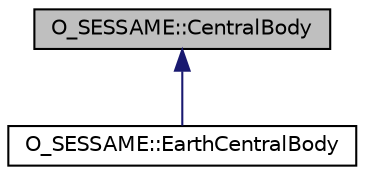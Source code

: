 digraph "O_SESSAME::CentralBody"
{
 // LATEX_PDF_SIZE
  edge [fontname="Helvetica",fontsize="10",labelfontname="Helvetica",labelfontsize="10"];
  node [fontname="Helvetica",fontsize="10",shape=record];
  Node1 [label="O_SESSAME::CentralBody",height=0.2,width=0.4,color="black", fillcolor="grey75", style="filled", fontcolor="black",tooltip="Abstract representation of a central body."];
  Node1 -> Node2 [dir="back",color="midnightblue",fontsize="10",style="solid",fontname="Helvetica"];
  Node2 [label="O_SESSAME::EarthCentralBody",height=0.2,width=0.4,color="black", fillcolor="white", style="filled",URL="$classO__SESSAME_1_1EarthCentralBody.html",tooltip=" "];
}
